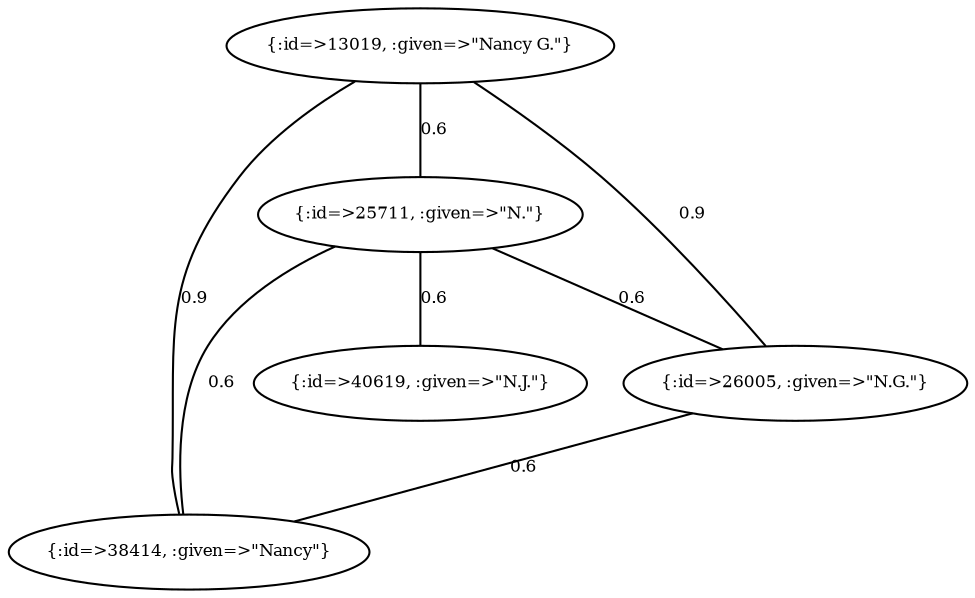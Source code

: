 graph Collector__WeightedGraph {
    "{:id=>13019, :given=>\"Nancy G.\"}" [
        fontsize = 8,
        label = "{:id=>13019, :given=>\"Nancy G.\"}"
    ]

    "{:id=>25711, :given=>\"N.\"}" [
        fontsize = 8,
        label = "{:id=>25711, :given=>\"N.\"}"
    ]

    "{:id=>26005, :given=>\"N.G.\"}" [
        fontsize = 8,
        label = "{:id=>26005, :given=>\"N.G.\"}"
    ]

    "{:id=>38414, :given=>\"Nancy\"}" [
        fontsize = 8,
        label = "{:id=>38414, :given=>\"Nancy\"}"
    ]

    "{:id=>40619, :given=>\"N.J.\"}" [
        fontsize = 8,
        label = "{:id=>40619, :given=>\"N.J.\"}"
    ]

    "{:id=>13019, :given=>\"Nancy G.\"}" -- "{:id=>25711, :given=>\"N.\"}" [
        fontsize = 8,
        label = 0.6
    ]

    "{:id=>13019, :given=>\"Nancy G.\"}" -- "{:id=>26005, :given=>\"N.G.\"}" [
        fontsize = 8,
        label = 0.9
    ]

    "{:id=>13019, :given=>\"Nancy G.\"}" -- "{:id=>38414, :given=>\"Nancy\"}" [
        fontsize = 8,
        label = 0.9
    ]

    "{:id=>25711, :given=>\"N.\"}" -- "{:id=>26005, :given=>\"N.G.\"}" [
        fontsize = 8,
        label = 0.6
    ]

    "{:id=>25711, :given=>\"N.\"}" -- "{:id=>38414, :given=>\"Nancy\"}" [
        fontsize = 8,
        label = 0.6
    ]

    "{:id=>25711, :given=>\"N.\"}" -- "{:id=>40619, :given=>\"N.J.\"}" [
        fontsize = 8,
        label = 0.6
    ]

    "{:id=>26005, :given=>\"N.G.\"}" -- "{:id=>38414, :given=>\"Nancy\"}" [
        fontsize = 8,
        label = 0.6
    ]
}
